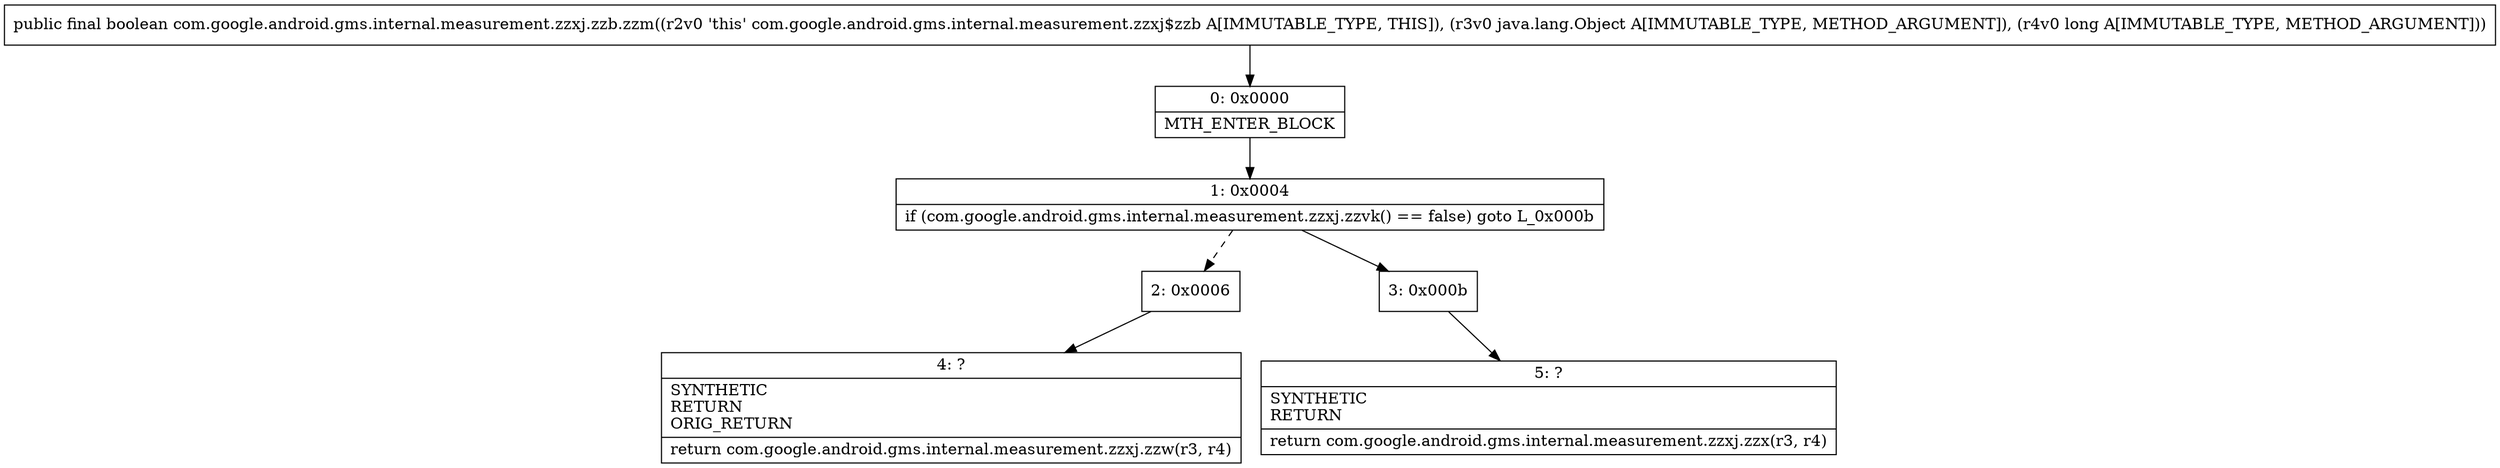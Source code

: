 digraph "CFG forcom.google.android.gms.internal.measurement.zzxj.zzb.zzm(Ljava\/lang\/Object;J)Z" {
Node_0 [shape=record,label="{0\:\ 0x0000|MTH_ENTER_BLOCK\l}"];
Node_1 [shape=record,label="{1\:\ 0x0004|if (com.google.android.gms.internal.measurement.zzxj.zzvk() == false) goto L_0x000b\l}"];
Node_2 [shape=record,label="{2\:\ 0x0006}"];
Node_3 [shape=record,label="{3\:\ 0x000b}"];
Node_4 [shape=record,label="{4\:\ ?|SYNTHETIC\lRETURN\lORIG_RETURN\l|return com.google.android.gms.internal.measurement.zzxj.zzw(r3, r4)\l}"];
Node_5 [shape=record,label="{5\:\ ?|SYNTHETIC\lRETURN\l|return com.google.android.gms.internal.measurement.zzxj.zzx(r3, r4)\l}"];
MethodNode[shape=record,label="{public final boolean com.google.android.gms.internal.measurement.zzxj.zzb.zzm((r2v0 'this' com.google.android.gms.internal.measurement.zzxj$zzb A[IMMUTABLE_TYPE, THIS]), (r3v0 java.lang.Object A[IMMUTABLE_TYPE, METHOD_ARGUMENT]), (r4v0 long A[IMMUTABLE_TYPE, METHOD_ARGUMENT])) }"];
MethodNode -> Node_0;
Node_0 -> Node_1;
Node_1 -> Node_2[style=dashed];
Node_1 -> Node_3;
Node_2 -> Node_4;
Node_3 -> Node_5;
}

